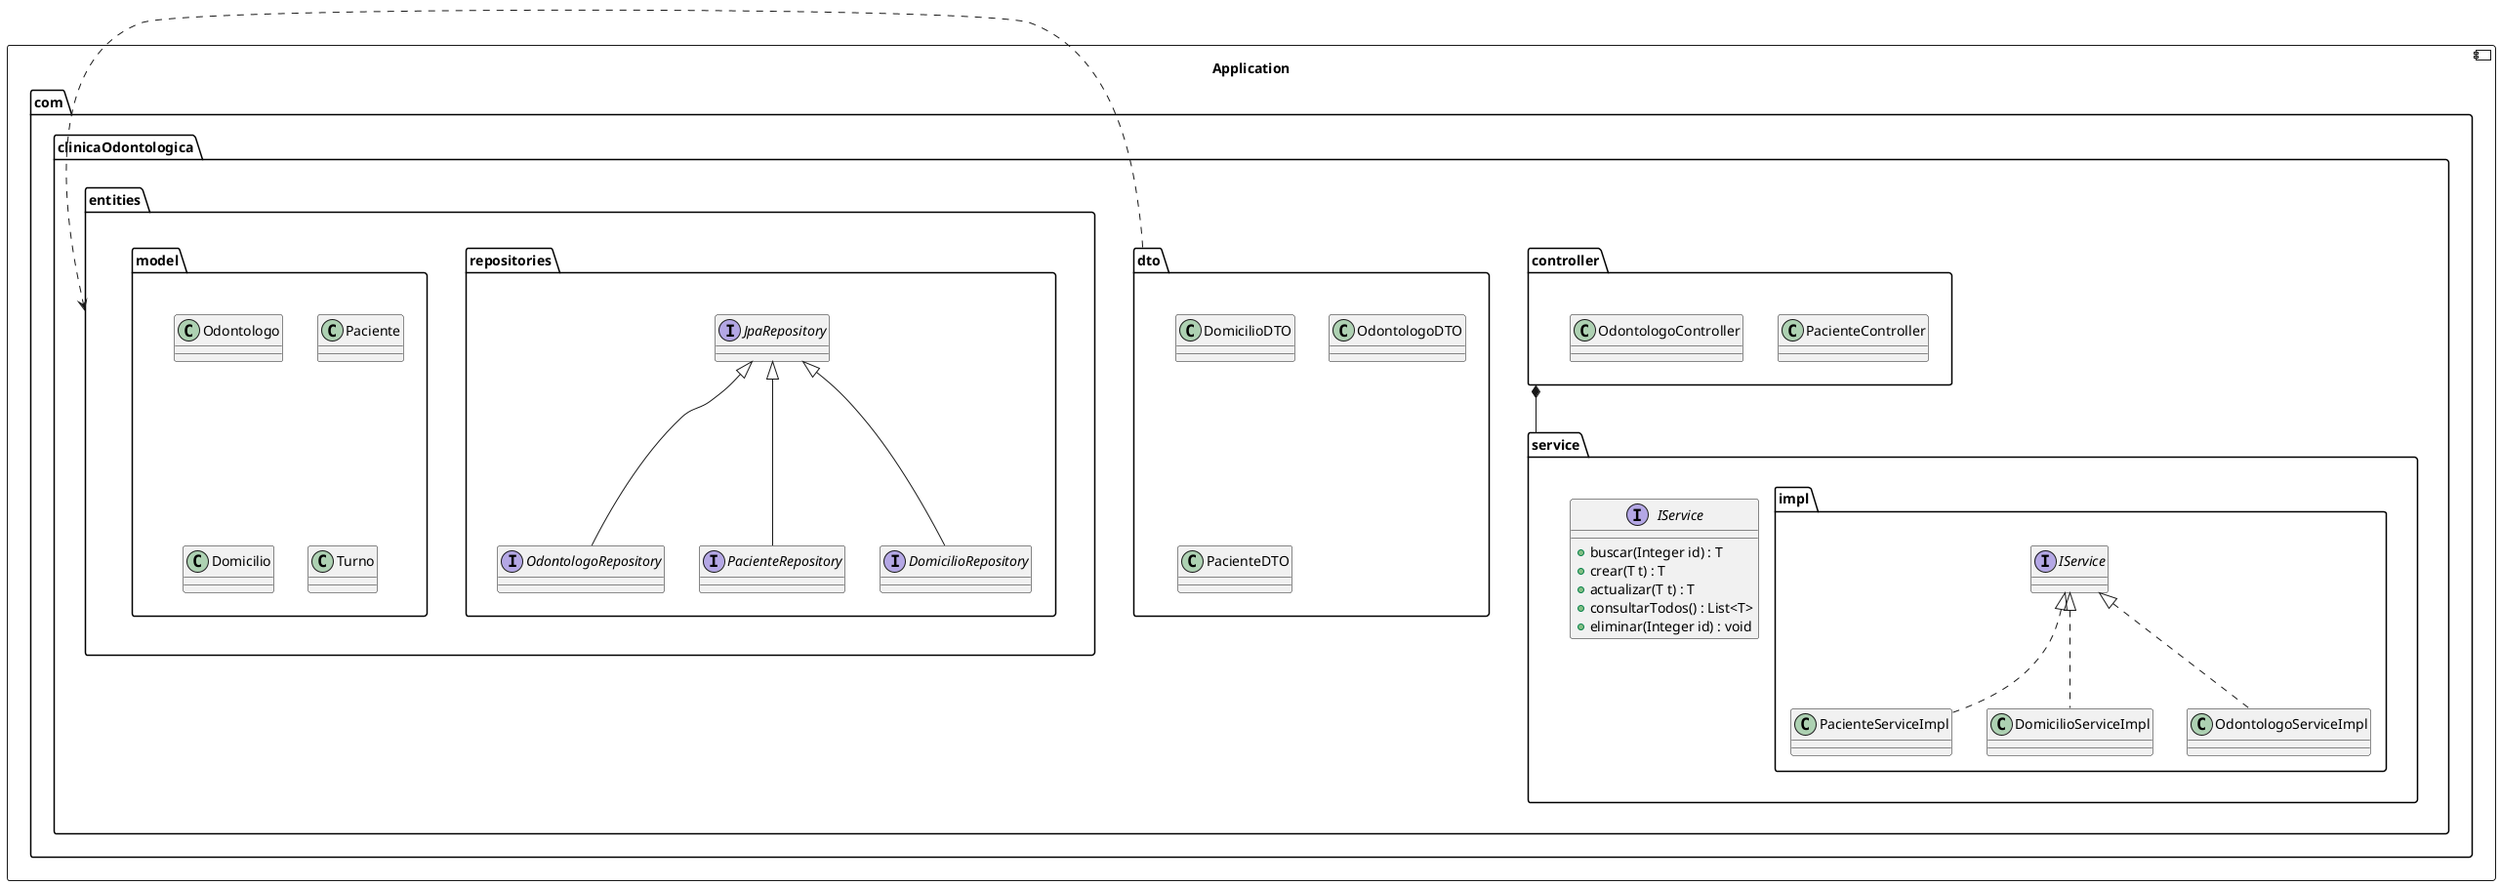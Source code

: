 @startuml
'https://plantuml.com/class-diagram

component Application {
    package com.clinicaOdontologica{


        package service {

            interface IService {
                + buscar(Integer id) : T
                + crear(T t) : T
                + actualizar(T t) : T
                + consultarTodos() : List<T>
                + eliminar(Integer id) : void
            }
            package impl{
            class PacienteServiceImpl implements IService
            class DomicilioServiceImpl implements IService
            class OdontologoServiceImpl implements IService


            }
        }

        package controller {
            class PacienteController
            class OdontologoController
        }

        package dto{
            class DomicilioDTO
            class OdontologoDTO
            class PacienteDTO
        }

        package entities{
            package repositories {

                interface OdontologoRepository extends JpaRepository
                interface PacienteRepository extends JpaRepository
                interface DomicilioRepository extends JpaRepository
            }

            package model {
                class Odontologo
                class Paciente
                class Domicilio
                class Turno
            }
        }
        controller *-- service
        repositories .> model : crea/usa
        dto .> entities



    }



@enduml